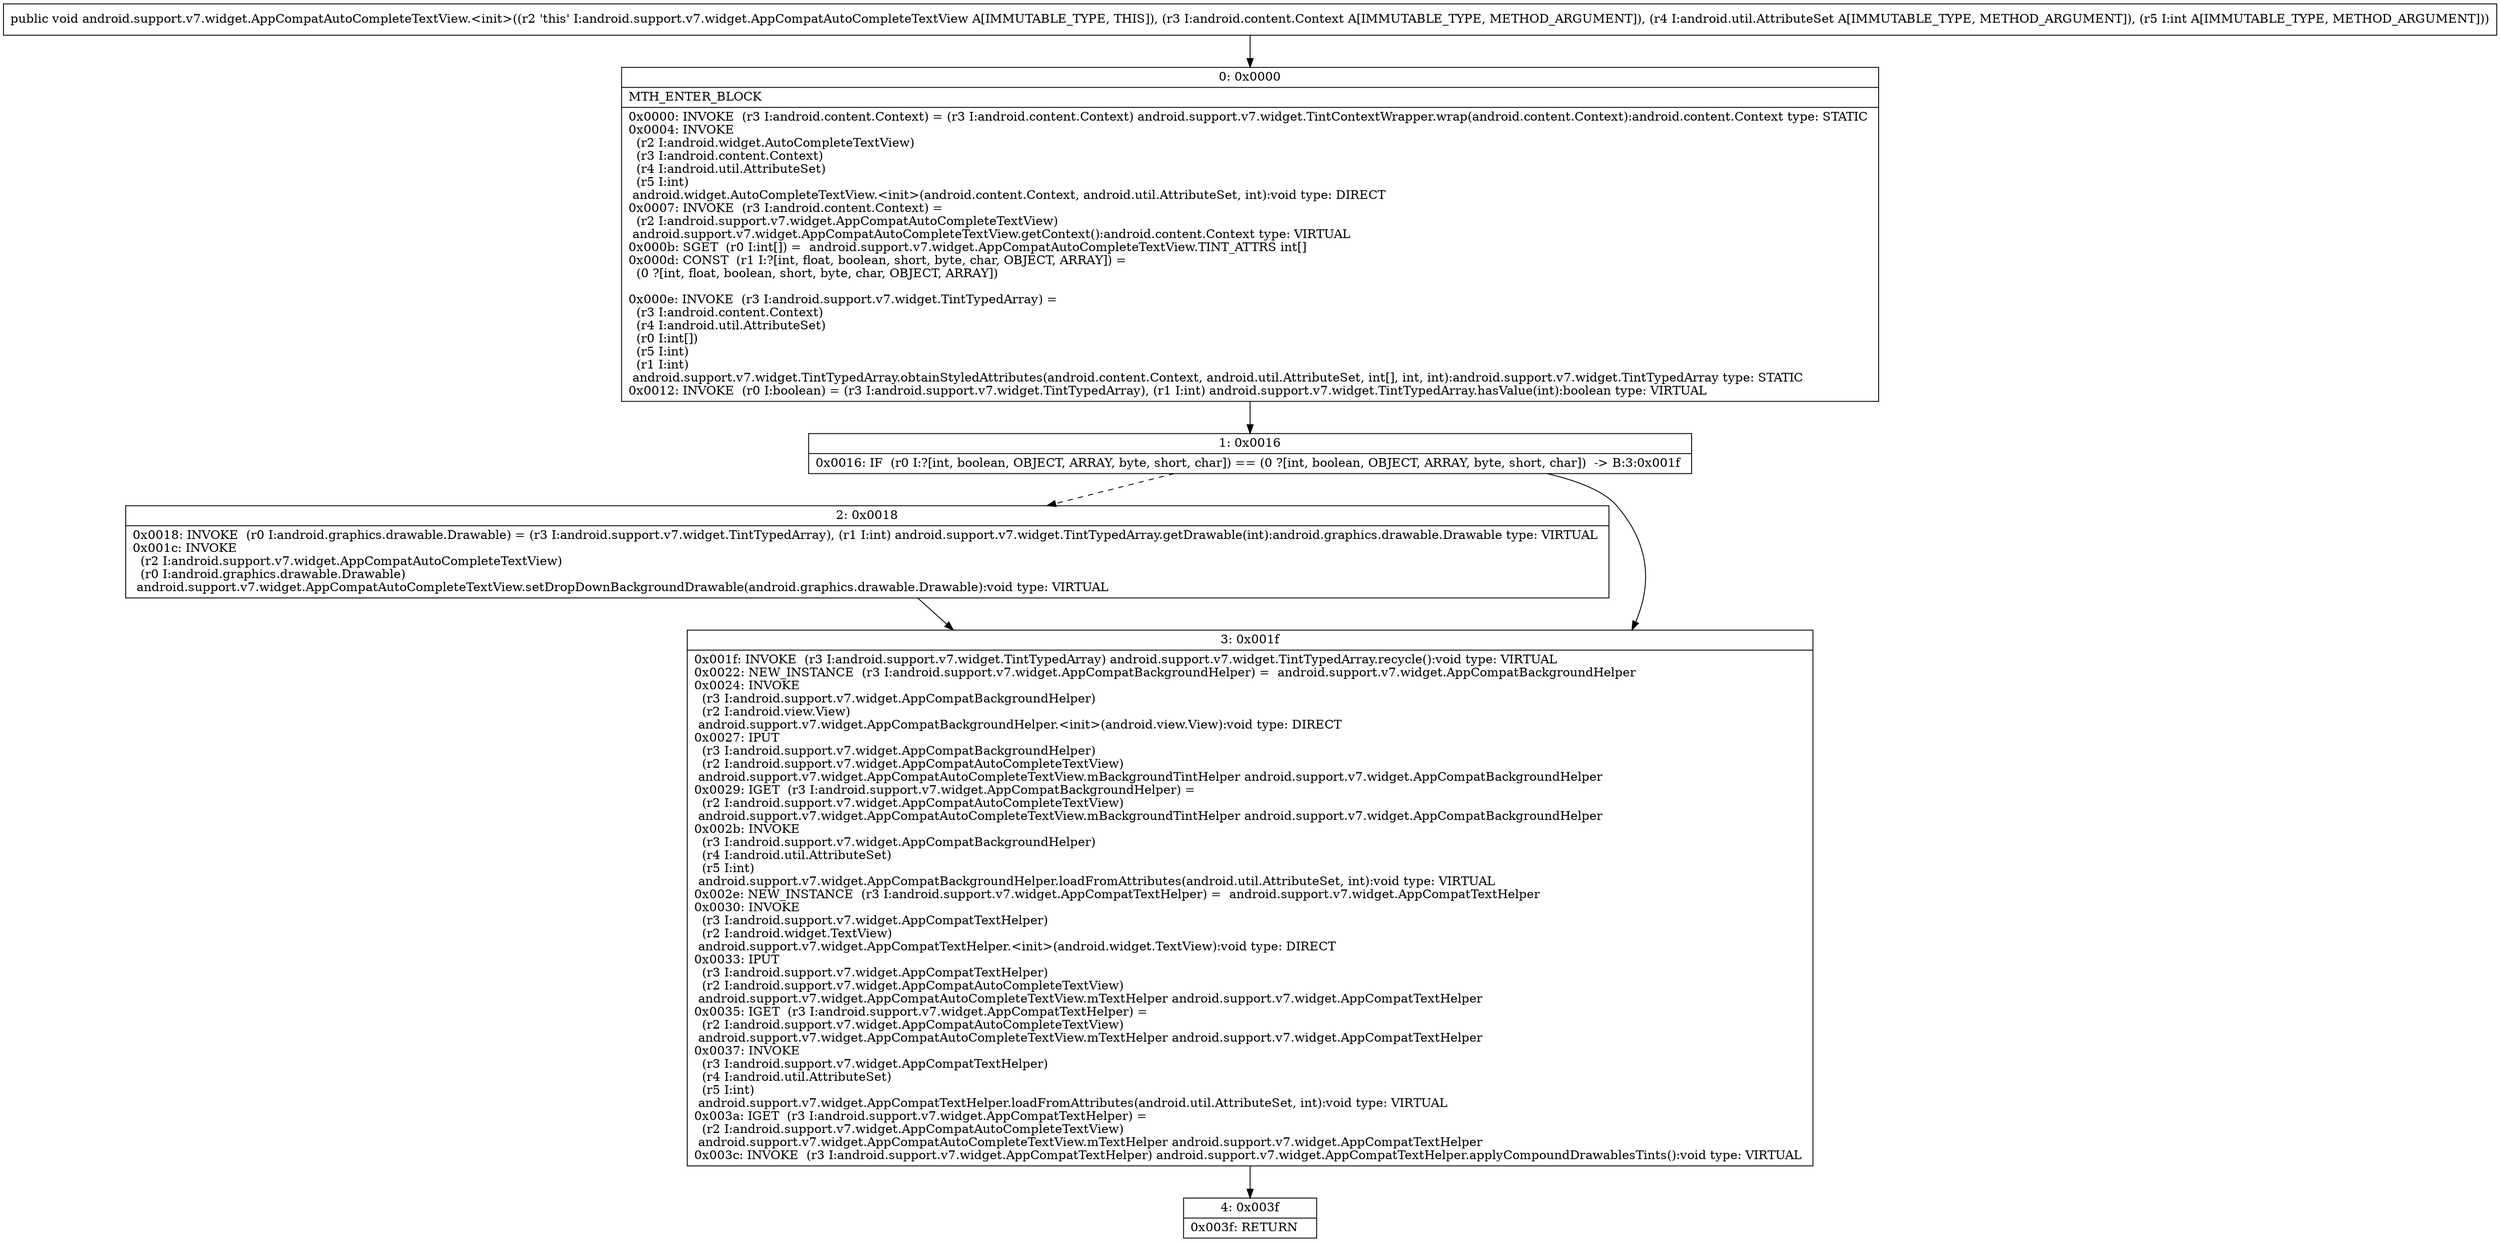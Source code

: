 digraph "CFG forandroid.support.v7.widget.AppCompatAutoCompleteTextView.\<init\>(Landroid\/content\/Context;Landroid\/util\/AttributeSet;I)V" {
Node_0 [shape=record,label="{0\:\ 0x0000|MTH_ENTER_BLOCK\l|0x0000: INVOKE  (r3 I:android.content.Context) = (r3 I:android.content.Context) android.support.v7.widget.TintContextWrapper.wrap(android.content.Context):android.content.Context type: STATIC \l0x0004: INVOKE  \l  (r2 I:android.widget.AutoCompleteTextView)\l  (r3 I:android.content.Context)\l  (r4 I:android.util.AttributeSet)\l  (r5 I:int)\l android.widget.AutoCompleteTextView.\<init\>(android.content.Context, android.util.AttributeSet, int):void type: DIRECT \l0x0007: INVOKE  (r3 I:android.content.Context) = \l  (r2 I:android.support.v7.widget.AppCompatAutoCompleteTextView)\l android.support.v7.widget.AppCompatAutoCompleteTextView.getContext():android.content.Context type: VIRTUAL \l0x000b: SGET  (r0 I:int[]) =  android.support.v7.widget.AppCompatAutoCompleteTextView.TINT_ATTRS int[] \l0x000d: CONST  (r1 I:?[int, float, boolean, short, byte, char, OBJECT, ARRAY]) = \l  (0 ?[int, float, boolean, short, byte, char, OBJECT, ARRAY])\l \l0x000e: INVOKE  (r3 I:android.support.v7.widget.TintTypedArray) = \l  (r3 I:android.content.Context)\l  (r4 I:android.util.AttributeSet)\l  (r0 I:int[])\l  (r5 I:int)\l  (r1 I:int)\l android.support.v7.widget.TintTypedArray.obtainStyledAttributes(android.content.Context, android.util.AttributeSet, int[], int, int):android.support.v7.widget.TintTypedArray type: STATIC \l0x0012: INVOKE  (r0 I:boolean) = (r3 I:android.support.v7.widget.TintTypedArray), (r1 I:int) android.support.v7.widget.TintTypedArray.hasValue(int):boolean type: VIRTUAL \l}"];
Node_1 [shape=record,label="{1\:\ 0x0016|0x0016: IF  (r0 I:?[int, boolean, OBJECT, ARRAY, byte, short, char]) == (0 ?[int, boolean, OBJECT, ARRAY, byte, short, char])  \-\> B:3:0x001f \l}"];
Node_2 [shape=record,label="{2\:\ 0x0018|0x0018: INVOKE  (r0 I:android.graphics.drawable.Drawable) = (r3 I:android.support.v7.widget.TintTypedArray), (r1 I:int) android.support.v7.widget.TintTypedArray.getDrawable(int):android.graphics.drawable.Drawable type: VIRTUAL \l0x001c: INVOKE  \l  (r2 I:android.support.v7.widget.AppCompatAutoCompleteTextView)\l  (r0 I:android.graphics.drawable.Drawable)\l android.support.v7.widget.AppCompatAutoCompleteTextView.setDropDownBackgroundDrawable(android.graphics.drawable.Drawable):void type: VIRTUAL \l}"];
Node_3 [shape=record,label="{3\:\ 0x001f|0x001f: INVOKE  (r3 I:android.support.v7.widget.TintTypedArray) android.support.v7.widget.TintTypedArray.recycle():void type: VIRTUAL \l0x0022: NEW_INSTANCE  (r3 I:android.support.v7.widget.AppCompatBackgroundHelper) =  android.support.v7.widget.AppCompatBackgroundHelper \l0x0024: INVOKE  \l  (r3 I:android.support.v7.widget.AppCompatBackgroundHelper)\l  (r2 I:android.view.View)\l android.support.v7.widget.AppCompatBackgroundHelper.\<init\>(android.view.View):void type: DIRECT \l0x0027: IPUT  \l  (r3 I:android.support.v7.widget.AppCompatBackgroundHelper)\l  (r2 I:android.support.v7.widget.AppCompatAutoCompleteTextView)\l android.support.v7.widget.AppCompatAutoCompleteTextView.mBackgroundTintHelper android.support.v7.widget.AppCompatBackgroundHelper \l0x0029: IGET  (r3 I:android.support.v7.widget.AppCompatBackgroundHelper) = \l  (r2 I:android.support.v7.widget.AppCompatAutoCompleteTextView)\l android.support.v7.widget.AppCompatAutoCompleteTextView.mBackgroundTintHelper android.support.v7.widget.AppCompatBackgroundHelper \l0x002b: INVOKE  \l  (r3 I:android.support.v7.widget.AppCompatBackgroundHelper)\l  (r4 I:android.util.AttributeSet)\l  (r5 I:int)\l android.support.v7.widget.AppCompatBackgroundHelper.loadFromAttributes(android.util.AttributeSet, int):void type: VIRTUAL \l0x002e: NEW_INSTANCE  (r3 I:android.support.v7.widget.AppCompatTextHelper) =  android.support.v7.widget.AppCompatTextHelper \l0x0030: INVOKE  \l  (r3 I:android.support.v7.widget.AppCompatTextHelper)\l  (r2 I:android.widget.TextView)\l android.support.v7.widget.AppCompatTextHelper.\<init\>(android.widget.TextView):void type: DIRECT \l0x0033: IPUT  \l  (r3 I:android.support.v7.widget.AppCompatTextHelper)\l  (r2 I:android.support.v7.widget.AppCompatAutoCompleteTextView)\l android.support.v7.widget.AppCompatAutoCompleteTextView.mTextHelper android.support.v7.widget.AppCompatTextHelper \l0x0035: IGET  (r3 I:android.support.v7.widget.AppCompatTextHelper) = \l  (r2 I:android.support.v7.widget.AppCompatAutoCompleteTextView)\l android.support.v7.widget.AppCompatAutoCompleteTextView.mTextHelper android.support.v7.widget.AppCompatTextHelper \l0x0037: INVOKE  \l  (r3 I:android.support.v7.widget.AppCompatTextHelper)\l  (r4 I:android.util.AttributeSet)\l  (r5 I:int)\l android.support.v7.widget.AppCompatTextHelper.loadFromAttributes(android.util.AttributeSet, int):void type: VIRTUAL \l0x003a: IGET  (r3 I:android.support.v7.widget.AppCompatTextHelper) = \l  (r2 I:android.support.v7.widget.AppCompatAutoCompleteTextView)\l android.support.v7.widget.AppCompatAutoCompleteTextView.mTextHelper android.support.v7.widget.AppCompatTextHelper \l0x003c: INVOKE  (r3 I:android.support.v7.widget.AppCompatTextHelper) android.support.v7.widget.AppCompatTextHelper.applyCompoundDrawablesTints():void type: VIRTUAL \l}"];
Node_4 [shape=record,label="{4\:\ 0x003f|0x003f: RETURN   \l}"];
MethodNode[shape=record,label="{public void android.support.v7.widget.AppCompatAutoCompleteTextView.\<init\>((r2 'this' I:android.support.v7.widget.AppCompatAutoCompleteTextView A[IMMUTABLE_TYPE, THIS]), (r3 I:android.content.Context A[IMMUTABLE_TYPE, METHOD_ARGUMENT]), (r4 I:android.util.AttributeSet A[IMMUTABLE_TYPE, METHOD_ARGUMENT]), (r5 I:int A[IMMUTABLE_TYPE, METHOD_ARGUMENT])) }"];
MethodNode -> Node_0;
Node_0 -> Node_1;
Node_1 -> Node_2[style=dashed];
Node_1 -> Node_3;
Node_2 -> Node_3;
Node_3 -> Node_4;
}

